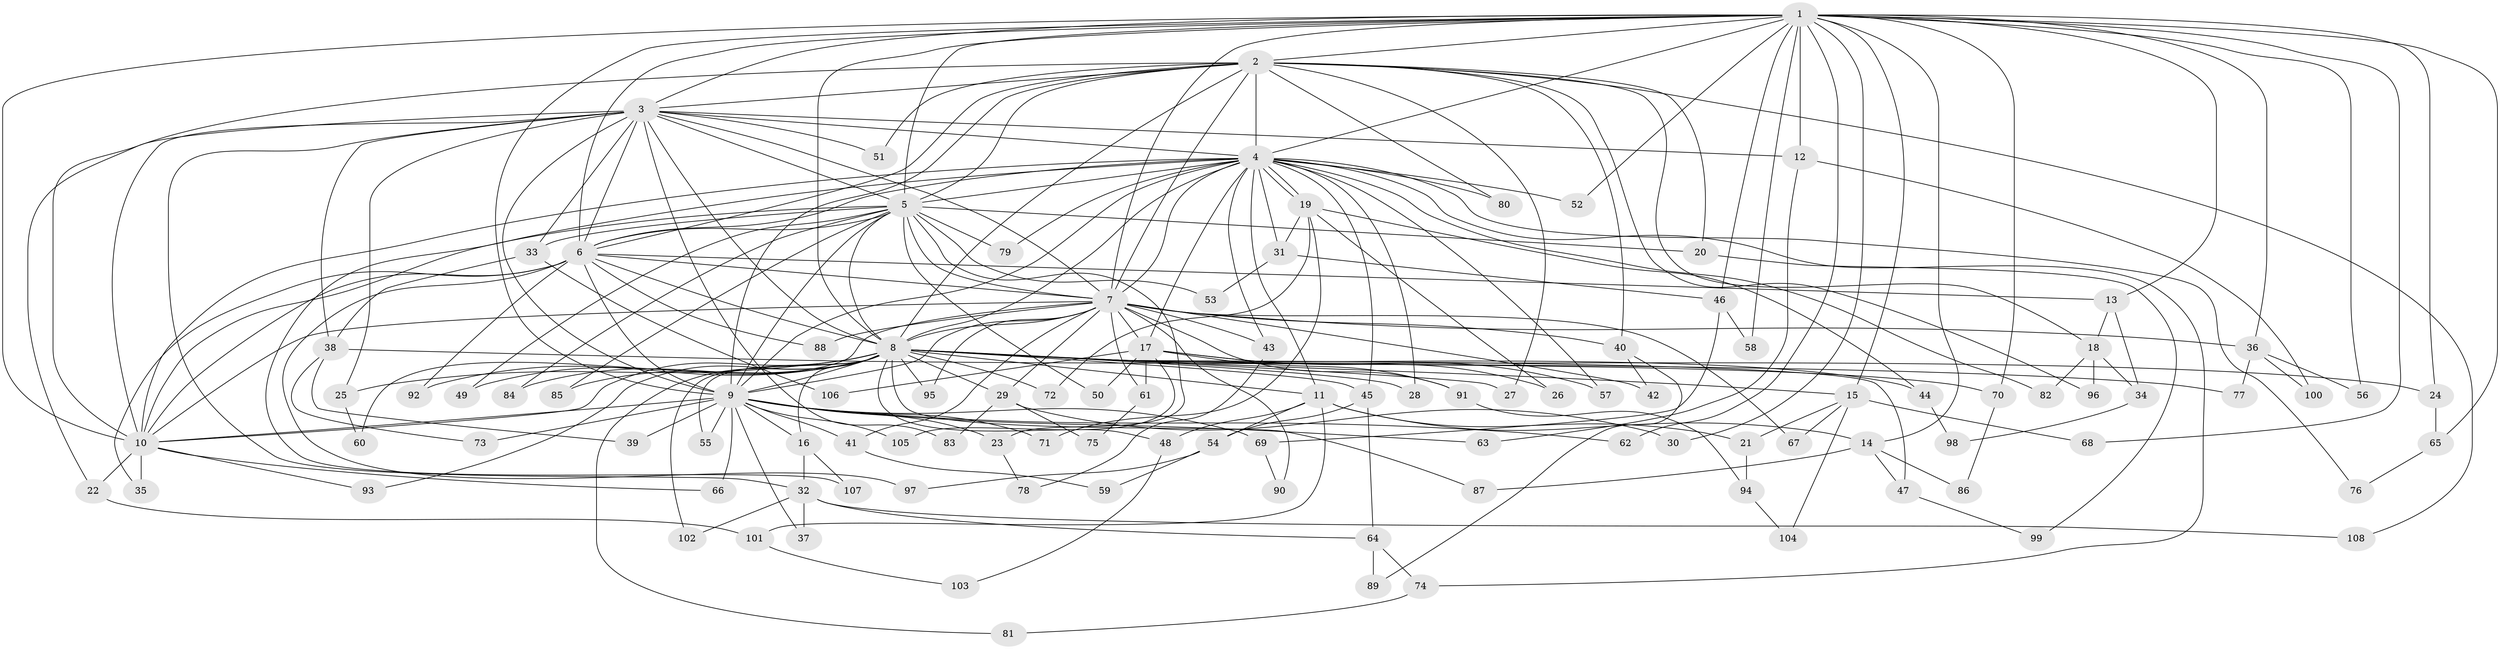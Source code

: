 // Generated by graph-tools (version 1.1) at 2025/01/03/09/25 03:01:25]
// undirected, 108 vertices, 241 edges
graph export_dot {
graph [start="1"]
  node [color=gray90,style=filled];
  1;
  2;
  3;
  4;
  5;
  6;
  7;
  8;
  9;
  10;
  11;
  12;
  13;
  14;
  15;
  16;
  17;
  18;
  19;
  20;
  21;
  22;
  23;
  24;
  25;
  26;
  27;
  28;
  29;
  30;
  31;
  32;
  33;
  34;
  35;
  36;
  37;
  38;
  39;
  40;
  41;
  42;
  43;
  44;
  45;
  46;
  47;
  48;
  49;
  50;
  51;
  52;
  53;
  54;
  55;
  56;
  57;
  58;
  59;
  60;
  61;
  62;
  63;
  64;
  65;
  66;
  67;
  68;
  69;
  70;
  71;
  72;
  73;
  74;
  75;
  76;
  77;
  78;
  79;
  80;
  81;
  82;
  83;
  84;
  85;
  86;
  87;
  88;
  89;
  90;
  91;
  92;
  93;
  94;
  95;
  96;
  97;
  98;
  99;
  100;
  101;
  102;
  103;
  104;
  105;
  106;
  107;
  108;
  1 -- 2;
  1 -- 3;
  1 -- 4;
  1 -- 5;
  1 -- 6;
  1 -- 7;
  1 -- 8;
  1 -- 9;
  1 -- 10;
  1 -- 12;
  1 -- 13;
  1 -- 14;
  1 -- 15;
  1 -- 24;
  1 -- 30;
  1 -- 36;
  1 -- 46;
  1 -- 52;
  1 -- 56;
  1 -- 58;
  1 -- 62;
  1 -- 65;
  1 -- 68;
  1 -- 70;
  2 -- 3;
  2 -- 4;
  2 -- 5;
  2 -- 6;
  2 -- 7;
  2 -- 8;
  2 -- 9;
  2 -- 10;
  2 -- 18;
  2 -- 20;
  2 -- 27;
  2 -- 40;
  2 -- 51;
  2 -- 80;
  2 -- 96;
  2 -- 108;
  3 -- 4;
  3 -- 5;
  3 -- 6;
  3 -- 7;
  3 -- 8;
  3 -- 9;
  3 -- 10;
  3 -- 12;
  3 -- 22;
  3 -- 25;
  3 -- 32;
  3 -- 33;
  3 -- 38;
  3 -- 51;
  3 -- 83;
  4 -- 5;
  4 -- 6;
  4 -- 7;
  4 -- 8;
  4 -- 9;
  4 -- 10;
  4 -- 11;
  4 -- 17;
  4 -- 19;
  4 -- 19;
  4 -- 28;
  4 -- 31;
  4 -- 43;
  4 -- 45;
  4 -- 52;
  4 -- 57;
  4 -- 74;
  4 -- 76;
  4 -- 79;
  4 -- 80;
  4 -- 82;
  4 -- 107;
  5 -- 6;
  5 -- 7;
  5 -- 8;
  5 -- 9;
  5 -- 10;
  5 -- 20;
  5 -- 23;
  5 -- 33;
  5 -- 49;
  5 -- 50;
  5 -- 53;
  5 -- 79;
  5 -- 84;
  5 -- 85;
  6 -- 7;
  6 -- 8;
  6 -- 9;
  6 -- 10;
  6 -- 13;
  6 -- 35;
  6 -- 88;
  6 -- 92;
  6 -- 97;
  7 -- 8;
  7 -- 9;
  7 -- 10;
  7 -- 17;
  7 -- 29;
  7 -- 36;
  7 -- 40;
  7 -- 41;
  7 -- 42;
  7 -- 43;
  7 -- 60;
  7 -- 61;
  7 -- 67;
  7 -- 88;
  7 -- 90;
  7 -- 91;
  7 -- 95;
  8 -- 9;
  8 -- 10;
  8 -- 11;
  8 -- 15;
  8 -- 16;
  8 -- 24;
  8 -- 25;
  8 -- 27;
  8 -- 28;
  8 -- 29;
  8 -- 44;
  8 -- 45;
  8 -- 47;
  8 -- 48;
  8 -- 49;
  8 -- 55;
  8 -- 70;
  8 -- 72;
  8 -- 81;
  8 -- 84;
  8 -- 85;
  8 -- 87;
  8 -- 92;
  8 -- 93;
  8 -- 95;
  8 -- 102;
  9 -- 10;
  9 -- 16;
  9 -- 23;
  9 -- 37;
  9 -- 39;
  9 -- 41;
  9 -- 55;
  9 -- 62;
  9 -- 63;
  9 -- 66;
  9 -- 69;
  9 -- 71;
  9 -- 73;
  9 -- 105;
  10 -- 22;
  10 -- 35;
  10 -- 66;
  10 -- 93;
  11 -- 14;
  11 -- 21;
  11 -- 48;
  11 -- 54;
  11 -- 101;
  12 -- 63;
  12 -- 100;
  13 -- 18;
  13 -- 34;
  14 -- 47;
  14 -- 86;
  14 -- 87;
  15 -- 21;
  15 -- 67;
  15 -- 68;
  15 -- 104;
  16 -- 32;
  16 -- 107;
  17 -- 26;
  17 -- 50;
  17 -- 57;
  17 -- 61;
  17 -- 91;
  17 -- 105;
  17 -- 106;
  18 -- 34;
  18 -- 82;
  18 -- 96;
  19 -- 26;
  19 -- 31;
  19 -- 44;
  19 -- 71;
  19 -- 72;
  20 -- 99;
  21 -- 94;
  22 -- 101;
  23 -- 78;
  24 -- 65;
  25 -- 60;
  29 -- 30;
  29 -- 75;
  29 -- 83;
  31 -- 46;
  31 -- 53;
  32 -- 37;
  32 -- 64;
  32 -- 102;
  32 -- 108;
  33 -- 38;
  33 -- 106;
  34 -- 98;
  36 -- 56;
  36 -- 77;
  36 -- 100;
  38 -- 39;
  38 -- 73;
  38 -- 77;
  40 -- 42;
  40 -- 89;
  41 -- 59;
  43 -- 78;
  44 -- 98;
  45 -- 54;
  45 -- 64;
  46 -- 58;
  46 -- 69;
  47 -- 99;
  48 -- 103;
  54 -- 59;
  54 -- 97;
  61 -- 75;
  64 -- 74;
  64 -- 89;
  65 -- 76;
  69 -- 90;
  70 -- 86;
  74 -- 81;
  91 -- 94;
  94 -- 104;
  101 -- 103;
}
